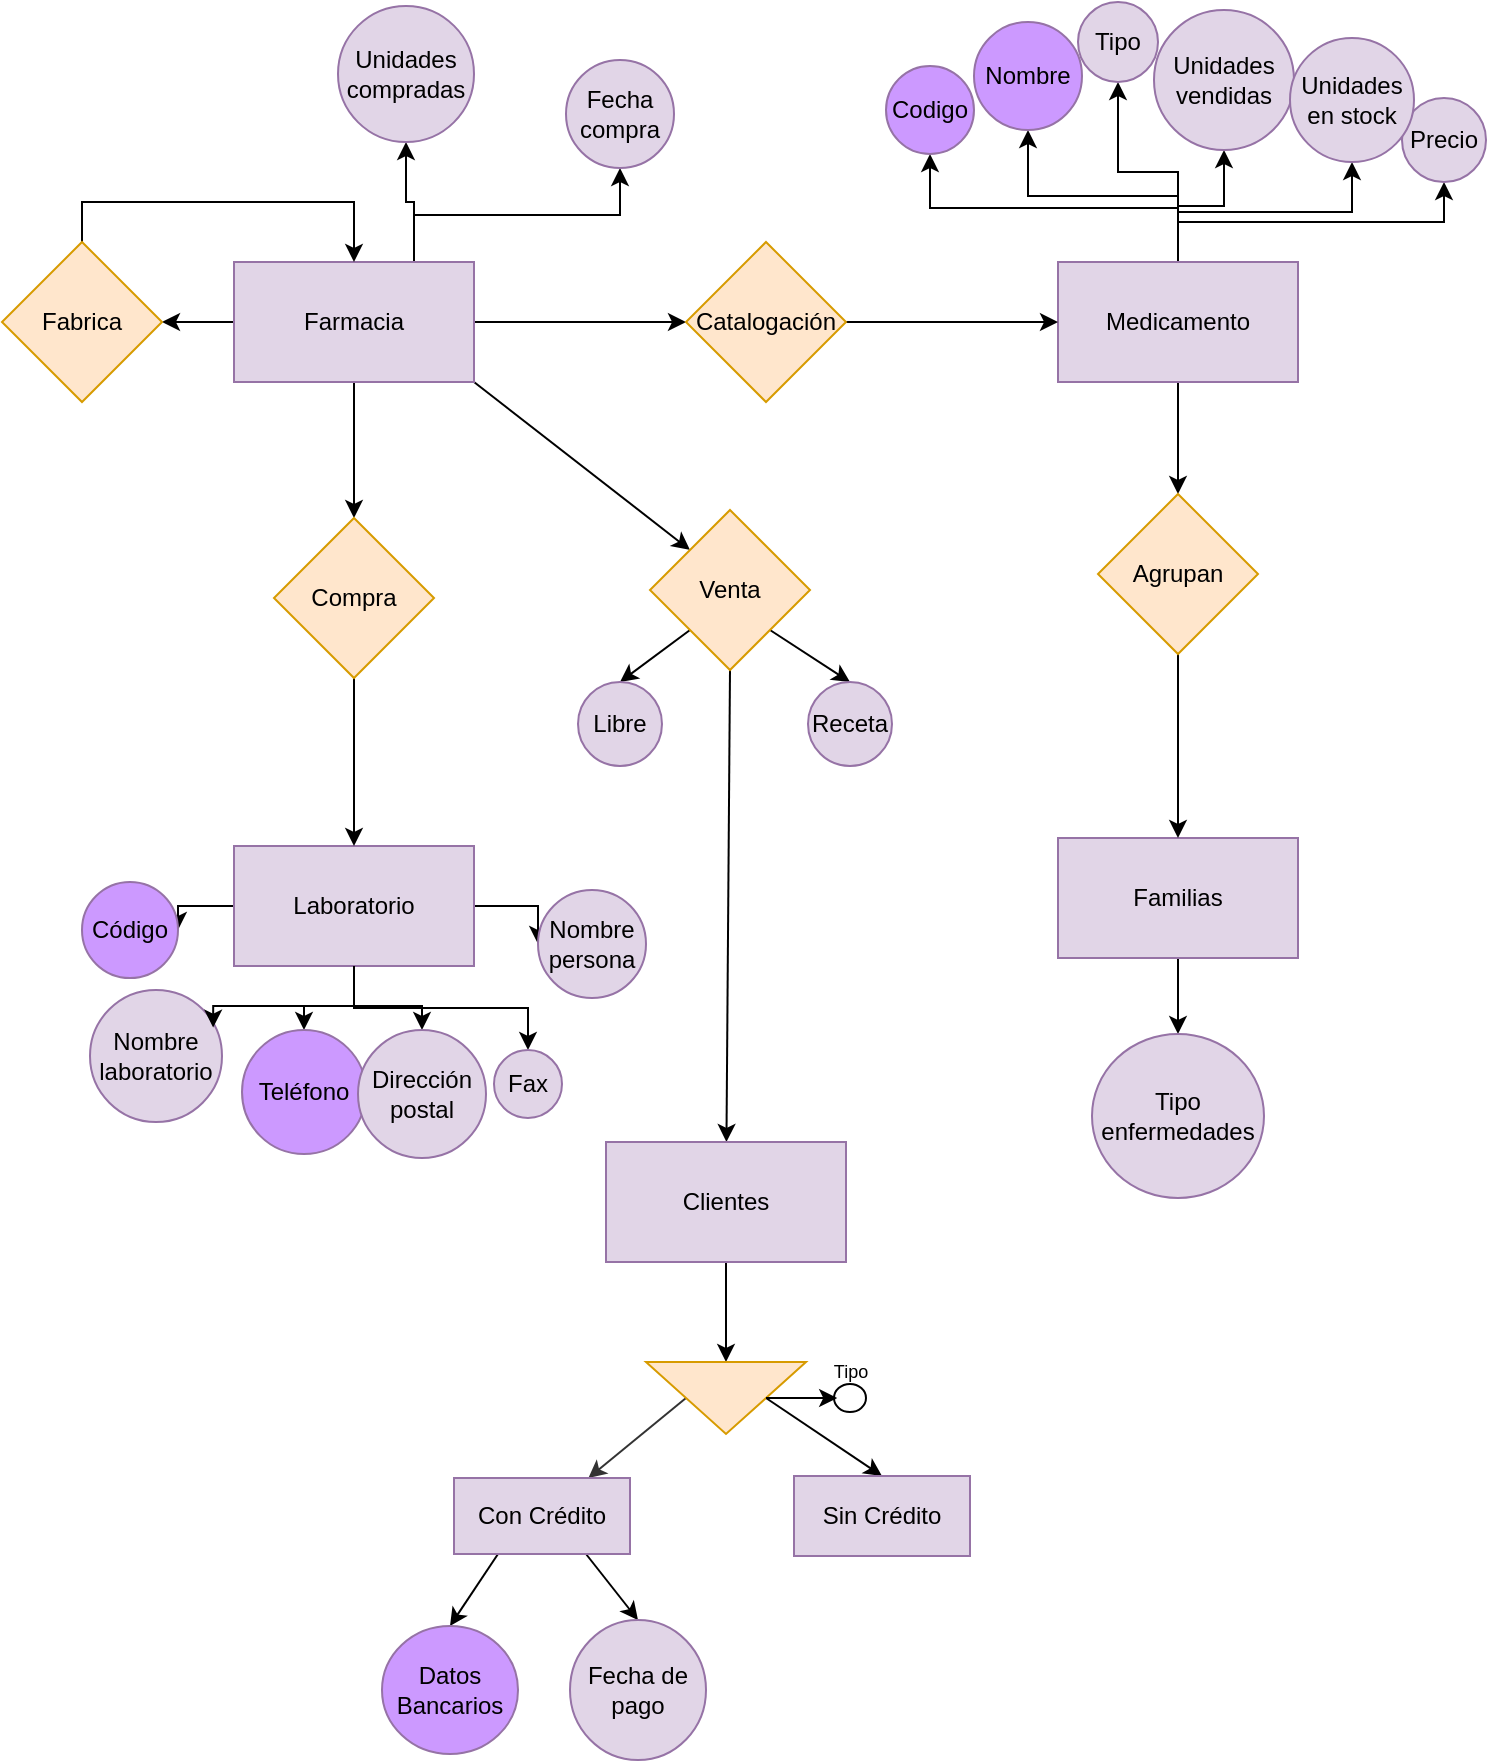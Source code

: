 <mxfile version="24.7.16">
  <diagram name="Página-1" id="hx0Lb48pPv-eXBzAogW2">
    <mxGraphModel dx="1050" dy="522" grid="1" gridSize="2" guides="1" tooltips="1" connect="1" arrows="1" fold="1" page="1" pageScale="1" pageWidth="827" pageHeight="1169" background="#FFFFFF" math="0" shadow="0">
      <root>
        <mxCell id="0" />
        <mxCell id="1" parent="0" />
        <mxCell id="YiMbzAxg7YAM7RZ9z_1D-37" style="edgeStyle=orthogonalEdgeStyle;rounded=0;orthogonalLoop=1;jettySize=auto;html=1;entryX=0.5;entryY=0;entryDx=0;entryDy=0;" parent="1" source="YiMbzAxg7YAM7RZ9z_1D-4" target="YiMbzAxg7YAM7RZ9z_1D-8" edge="1">
          <mxGeometry relative="1" as="geometry" />
        </mxCell>
        <mxCell id="YiMbzAxg7YAM7RZ9z_1D-39" style="edgeStyle=orthogonalEdgeStyle;rounded=0;orthogonalLoop=1;jettySize=auto;html=1;exitX=1;exitY=0.5;exitDx=0;exitDy=0;entryX=0;entryY=0.5;entryDx=0;entryDy=0;" parent="1" source="YiMbzAxg7YAM7RZ9z_1D-4" target="YiMbzAxg7YAM7RZ9z_1D-7" edge="1">
          <mxGeometry relative="1" as="geometry" />
        </mxCell>
        <mxCell id="YiMbzAxg7YAM7RZ9z_1D-45" style="edgeStyle=orthogonalEdgeStyle;rounded=0;orthogonalLoop=1;jettySize=auto;html=1;entryX=1;entryY=0.5;entryDx=0;entryDy=0;" parent="1" source="YiMbzAxg7YAM7RZ9z_1D-4" target="YiMbzAxg7YAM7RZ9z_1D-44" edge="1">
          <mxGeometry relative="1" as="geometry" />
        </mxCell>
        <mxCell id="YiMbzAxg7YAM7RZ9z_1D-56" style="rounded=0;orthogonalLoop=1;jettySize=auto;html=1;exitX=1;exitY=1;exitDx=0;exitDy=0;entryX=0;entryY=0;entryDx=0;entryDy=0;" parent="1" source="YiMbzAxg7YAM7RZ9z_1D-4" target="YiMbzAxg7YAM7RZ9z_1D-48" edge="1">
          <mxGeometry relative="1" as="geometry" />
        </mxCell>
        <mxCell id="Uu-xK0j_UjPm8SuS8akB-19" style="edgeStyle=orthogonalEdgeStyle;rounded=0;orthogonalLoop=1;jettySize=auto;html=1;exitX=0.75;exitY=0;exitDx=0;exitDy=0;" edge="1" parent="1" source="YiMbzAxg7YAM7RZ9z_1D-4" target="YiMbzAxg7YAM7RZ9z_1D-32">
          <mxGeometry relative="1" as="geometry" />
        </mxCell>
        <mxCell id="Uu-xK0j_UjPm8SuS8akB-20" style="edgeStyle=orthogonalEdgeStyle;rounded=0;orthogonalLoop=1;jettySize=auto;html=1;exitX=0.75;exitY=0;exitDx=0;exitDy=0;entryX=0.5;entryY=1;entryDx=0;entryDy=0;" edge="1" parent="1" source="YiMbzAxg7YAM7RZ9z_1D-4" target="YiMbzAxg7YAM7RZ9z_1D-31">
          <mxGeometry relative="1" as="geometry" />
        </mxCell>
        <mxCell id="YiMbzAxg7YAM7RZ9z_1D-4" value="Farmacia" style="rounded=0;whiteSpace=wrap;html=1;fillColor=#e1d5e7;strokeColor=#9673a6;" parent="1" vertex="1">
          <mxGeometry x="134" y="132" width="120" height="60" as="geometry" />
        </mxCell>
        <mxCell id="YiMbzAxg7YAM7RZ9z_1D-41" style="edgeStyle=orthogonalEdgeStyle;rounded=0;orthogonalLoop=1;jettySize=auto;html=1;exitX=0.5;exitY=1;exitDx=0;exitDy=0;" parent="1" source="YiMbzAxg7YAM7RZ9z_1D-5" target="YiMbzAxg7YAM7RZ9z_1D-30" edge="1">
          <mxGeometry relative="1" as="geometry" />
        </mxCell>
        <mxCell id="Uu-xK0j_UjPm8SuS8akB-1" style="edgeStyle=orthogonalEdgeStyle;rounded=0;orthogonalLoop=1;jettySize=auto;html=1;exitX=0.5;exitY=0;exitDx=0;exitDy=0;entryX=0.5;entryY=1;entryDx=0;entryDy=0;" edge="1" parent="1" source="YiMbzAxg7YAM7RZ9z_1D-5" target="YiMbzAxg7YAM7RZ9z_1D-9">
          <mxGeometry relative="1" as="geometry" />
        </mxCell>
        <mxCell id="Uu-xK0j_UjPm8SuS8akB-14" style="edgeStyle=orthogonalEdgeStyle;rounded=0;orthogonalLoop=1;jettySize=auto;html=1;exitX=0.5;exitY=0;exitDx=0;exitDy=0;entryX=0.5;entryY=1;entryDx=0;entryDy=0;" edge="1" parent="1" source="YiMbzAxg7YAM7RZ9z_1D-5" target="YiMbzAxg7YAM7RZ9z_1D-16">
          <mxGeometry relative="1" as="geometry" />
        </mxCell>
        <mxCell id="Uu-xK0j_UjPm8SuS8akB-15" style="edgeStyle=orthogonalEdgeStyle;rounded=0;orthogonalLoop=1;jettySize=auto;html=1;exitX=0.5;exitY=0;exitDx=0;exitDy=0;" edge="1" parent="1" source="YiMbzAxg7YAM7RZ9z_1D-5" target="YiMbzAxg7YAM7RZ9z_1D-17">
          <mxGeometry relative="1" as="geometry" />
        </mxCell>
        <mxCell id="Uu-xK0j_UjPm8SuS8akB-16" style="edgeStyle=orthogonalEdgeStyle;rounded=0;orthogonalLoop=1;jettySize=auto;html=1;exitX=0.5;exitY=0;exitDx=0;exitDy=0;entryX=0.5;entryY=1;entryDx=0;entryDy=0;" edge="1" parent="1" source="YiMbzAxg7YAM7RZ9z_1D-5" target="YiMbzAxg7YAM7RZ9z_1D-19">
          <mxGeometry relative="1" as="geometry" />
        </mxCell>
        <mxCell id="Uu-xK0j_UjPm8SuS8akB-17" style="edgeStyle=orthogonalEdgeStyle;rounded=0;orthogonalLoop=1;jettySize=auto;html=1;exitX=0.5;exitY=0;exitDx=0;exitDy=0;entryX=0.5;entryY=1;entryDx=0;entryDy=0;" edge="1" parent="1" source="YiMbzAxg7YAM7RZ9z_1D-5" target="YiMbzAxg7YAM7RZ9z_1D-20">
          <mxGeometry relative="1" as="geometry" />
        </mxCell>
        <mxCell id="Uu-xK0j_UjPm8SuS8akB-18" style="edgeStyle=orthogonalEdgeStyle;rounded=0;orthogonalLoop=1;jettySize=auto;html=1;exitX=0.5;exitY=0;exitDx=0;exitDy=0;entryX=0.5;entryY=1;entryDx=0;entryDy=0;" edge="1" parent="1" source="YiMbzAxg7YAM7RZ9z_1D-5" target="YiMbzAxg7YAM7RZ9z_1D-18">
          <mxGeometry relative="1" as="geometry" />
        </mxCell>
        <mxCell id="YiMbzAxg7YAM7RZ9z_1D-5" value="Medicamento" style="rounded=0;whiteSpace=wrap;html=1;fillColor=#e1d5e7;strokeColor=#9673a6;" parent="1" vertex="1">
          <mxGeometry x="546" y="132" width="120" height="60" as="geometry" />
        </mxCell>
        <mxCell id="Uu-xK0j_UjPm8SuS8akB-21" style="edgeStyle=orthogonalEdgeStyle;rounded=0;orthogonalLoop=1;jettySize=auto;html=1;exitX=0;exitY=0.5;exitDx=0;exitDy=0;entryX=1;entryY=0.5;entryDx=0;entryDy=0;" edge="1" parent="1" source="YiMbzAxg7YAM7RZ9z_1D-6" target="YiMbzAxg7YAM7RZ9z_1D-22">
          <mxGeometry relative="1" as="geometry" />
        </mxCell>
        <mxCell id="Uu-xK0j_UjPm8SuS8akB-23" style="edgeStyle=orthogonalEdgeStyle;rounded=0;orthogonalLoop=1;jettySize=auto;html=1;exitX=0.5;exitY=1;exitDx=0;exitDy=0;entryX=0.5;entryY=0;entryDx=0;entryDy=0;" edge="1" parent="1" source="YiMbzAxg7YAM7RZ9z_1D-6" target="YiMbzAxg7YAM7RZ9z_1D-24">
          <mxGeometry relative="1" as="geometry" />
        </mxCell>
        <mxCell id="Uu-xK0j_UjPm8SuS8akB-24" style="edgeStyle=orthogonalEdgeStyle;rounded=0;orthogonalLoop=1;jettySize=auto;html=1;exitX=0.5;exitY=1;exitDx=0;exitDy=0;entryX=0.5;entryY=0;entryDx=0;entryDy=0;" edge="1" parent="1" source="YiMbzAxg7YAM7RZ9z_1D-6" target="YiMbzAxg7YAM7RZ9z_1D-26">
          <mxGeometry relative="1" as="geometry" />
        </mxCell>
        <mxCell id="Uu-xK0j_UjPm8SuS8akB-25" style="edgeStyle=orthogonalEdgeStyle;rounded=0;orthogonalLoop=1;jettySize=auto;html=1;exitX=0.5;exitY=1;exitDx=0;exitDy=0;" edge="1" parent="1" source="YiMbzAxg7YAM7RZ9z_1D-6" target="YiMbzAxg7YAM7RZ9z_1D-27">
          <mxGeometry relative="1" as="geometry" />
        </mxCell>
        <mxCell id="Uu-xK0j_UjPm8SuS8akB-26" style="edgeStyle=orthogonalEdgeStyle;rounded=0;orthogonalLoop=1;jettySize=auto;html=1;exitX=1;exitY=0.5;exitDx=0;exitDy=0;entryX=0;entryY=0.5;entryDx=0;entryDy=0;" edge="1" parent="1" source="YiMbzAxg7YAM7RZ9z_1D-6" target="YiMbzAxg7YAM7RZ9z_1D-28">
          <mxGeometry relative="1" as="geometry" />
        </mxCell>
        <mxCell id="YiMbzAxg7YAM7RZ9z_1D-6" value="Laboratorio" style="rounded=0;whiteSpace=wrap;html=1;fillColor=#e1d5e7;strokeColor=#9673a6;" parent="1" vertex="1">
          <mxGeometry x="134" y="424" width="120" height="60" as="geometry" />
        </mxCell>
        <mxCell id="YiMbzAxg7YAM7RZ9z_1D-40" style="edgeStyle=orthogonalEdgeStyle;rounded=0;orthogonalLoop=1;jettySize=auto;html=1;exitX=1;exitY=0.5;exitDx=0;exitDy=0;" parent="1" source="YiMbzAxg7YAM7RZ9z_1D-7" target="YiMbzAxg7YAM7RZ9z_1D-5" edge="1">
          <mxGeometry relative="1" as="geometry" />
        </mxCell>
        <mxCell id="YiMbzAxg7YAM7RZ9z_1D-7" value="Catalogación" style="rhombus;whiteSpace=wrap;html=1;fillColor=#ffe6cc;strokeColor=#d79b00;" parent="1" vertex="1">
          <mxGeometry x="360" y="122" width="80" height="80" as="geometry" />
        </mxCell>
        <mxCell id="YiMbzAxg7YAM7RZ9z_1D-38" style="edgeStyle=orthogonalEdgeStyle;rounded=0;orthogonalLoop=1;jettySize=auto;html=1;exitX=0.5;exitY=1;exitDx=0;exitDy=0;entryX=0.5;entryY=0;entryDx=0;entryDy=0;" parent="1" source="YiMbzAxg7YAM7RZ9z_1D-8" target="YiMbzAxg7YAM7RZ9z_1D-6" edge="1">
          <mxGeometry relative="1" as="geometry" />
        </mxCell>
        <mxCell id="YiMbzAxg7YAM7RZ9z_1D-8" value="Compra" style="rhombus;whiteSpace=wrap;html=1;fillColor=#ffe6cc;strokeColor=#d79b00;" parent="1" vertex="1">
          <mxGeometry x="154" y="260" width="80" height="80" as="geometry" />
        </mxCell>
        <mxCell id="YiMbzAxg7YAM7RZ9z_1D-9" value="Codigo" style="ellipse;whiteSpace=wrap;html=1;aspect=fixed;fillColor=#CC99FF;strokeColor=#9673a6;" parent="1" vertex="1">
          <mxGeometry x="460" y="34" width="44" height="44" as="geometry" />
        </mxCell>
        <mxCell id="YiMbzAxg7YAM7RZ9z_1D-16" value="Nombre" style="ellipse;whiteSpace=wrap;html=1;aspect=fixed;fillColor=#cc99ff;strokeColor=#9673a6;" parent="1" vertex="1">
          <mxGeometry x="504" y="12" width="54" height="54" as="geometry" />
        </mxCell>
        <mxCell id="YiMbzAxg7YAM7RZ9z_1D-17" value="&lt;div&gt;Tipo&lt;/div&gt;" style="ellipse;whiteSpace=wrap;html=1;aspect=fixed;fillColor=#e1d5e7;strokeColor=#9673a6;" parent="1" vertex="1">
          <mxGeometry x="556" y="2" width="40" height="40" as="geometry" />
        </mxCell>
        <mxCell id="YiMbzAxg7YAM7RZ9z_1D-18" value="Precio" style="ellipse;whiteSpace=wrap;html=1;aspect=fixed;fillColor=#e1d5e7;strokeColor=#9673a6;" parent="1" vertex="1">
          <mxGeometry x="718" y="50" width="42" height="42" as="geometry" />
        </mxCell>
        <mxCell id="YiMbzAxg7YAM7RZ9z_1D-19" value="&lt;div&gt;Unidades vendidas&lt;br&gt;&lt;/div&gt;" style="ellipse;whiteSpace=wrap;html=1;aspect=fixed;fillColor=#e1d5e7;strokeColor=#9673a6;" parent="1" vertex="1">
          <mxGeometry x="594" y="6" width="70" height="70" as="geometry" />
        </mxCell>
        <mxCell id="YiMbzAxg7YAM7RZ9z_1D-20" value="Unidades en stock" style="ellipse;whiteSpace=wrap;html=1;aspect=fixed;fillColor=#e1d5e7;strokeColor=#9673a6;" parent="1" vertex="1">
          <mxGeometry x="662" y="20" width="62" height="62" as="geometry" />
        </mxCell>
        <mxCell id="YiMbzAxg7YAM7RZ9z_1D-22" value="Código" style="ellipse;whiteSpace=wrap;html=1;aspect=fixed;fillColor=#cc99ff;strokeColor=#9673a6;" parent="1" vertex="1">
          <mxGeometry x="58" y="442" width="48" height="48" as="geometry" />
        </mxCell>
        <mxCell id="YiMbzAxg7YAM7RZ9z_1D-23" value="Nombre laboratorio" style="ellipse;whiteSpace=wrap;html=1;aspect=fixed;fillColor=#e1d5e7;strokeColor=#9673a6;" parent="1" vertex="1">
          <mxGeometry x="62" y="496" width="66" height="66" as="geometry" />
        </mxCell>
        <mxCell id="YiMbzAxg7YAM7RZ9z_1D-24" value="Teléfono" style="ellipse;whiteSpace=wrap;html=1;aspect=fixed;fillColor=#cc99ff;strokeColor=#9673a6;" parent="1" vertex="1">
          <mxGeometry x="138" y="516" width="62" height="62" as="geometry" />
        </mxCell>
        <mxCell id="YiMbzAxg7YAM7RZ9z_1D-26" value="Dirección postal" style="ellipse;whiteSpace=wrap;html=1;aspect=fixed;fillColor=#e1d5e7;strokeColor=#9673a6;" parent="1" vertex="1">
          <mxGeometry x="196" y="516" width="64" height="64" as="geometry" />
        </mxCell>
        <mxCell id="YiMbzAxg7YAM7RZ9z_1D-27" value="Fax" style="ellipse;whiteSpace=wrap;html=1;aspect=fixed;fillColor=#e1d5e7;strokeColor=#9673a6;" parent="1" vertex="1">
          <mxGeometry x="264" y="526" width="34" height="34" as="geometry" />
        </mxCell>
        <mxCell id="YiMbzAxg7YAM7RZ9z_1D-28" value="Nombre persona" style="ellipse;whiteSpace=wrap;html=1;aspect=fixed;fillColor=#e1d5e7;strokeColor=#9673a6;" parent="1" vertex="1">
          <mxGeometry x="286" y="446" width="54" height="54" as="geometry" />
        </mxCell>
        <mxCell id="Uu-xK0j_UjPm8SuS8akB-27" style="edgeStyle=orthogonalEdgeStyle;rounded=0;orthogonalLoop=1;jettySize=auto;html=1;exitX=0.5;exitY=1;exitDx=0;exitDy=0;" edge="1" parent="1" source="YiMbzAxg7YAM7RZ9z_1D-29" target="lQIjdGX5EHTLf5rlga3U-1">
          <mxGeometry relative="1" as="geometry" />
        </mxCell>
        <mxCell id="YiMbzAxg7YAM7RZ9z_1D-29" value="Familias" style="rounded=0;whiteSpace=wrap;html=1;fillColor=#e1d5e7;strokeColor=#9673a6;" parent="1" vertex="1">
          <mxGeometry x="546" y="420" width="120" height="60" as="geometry" />
        </mxCell>
        <mxCell id="YiMbzAxg7YAM7RZ9z_1D-42" style="edgeStyle=orthogonalEdgeStyle;rounded=0;orthogonalLoop=1;jettySize=auto;html=1;exitX=0.5;exitY=1;exitDx=0;exitDy=0;entryX=0.5;entryY=0;entryDx=0;entryDy=0;" parent="1" source="YiMbzAxg7YAM7RZ9z_1D-30" target="YiMbzAxg7YAM7RZ9z_1D-29" edge="1">
          <mxGeometry relative="1" as="geometry" />
        </mxCell>
        <mxCell id="YiMbzAxg7YAM7RZ9z_1D-30" value="Agrupan" style="rhombus;whiteSpace=wrap;html=1;fillColor=#ffe6cc;strokeColor=#d79b00;" parent="1" vertex="1">
          <mxGeometry x="566" y="248" width="80" height="80" as="geometry" />
        </mxCell>
        <mxCell id="YiMbzAxg7YAM7RZ9z_1D-31" value="Unidades compradas" style="ellipse;whiteSpace=wrap;html=1;aspect=fixed;fillColor=#e1d5e7;strokeColor=#9673a6;" parent="1" vertex="1">
          <mxGeometry x="186" y="4" width="68" height="68" as="geometry" />
        </mxCell>
        <mxCell id="YiMbzAxg7YAM7RZ9z_1D-32" value="Fecha compra" style="ellipse;whiteSpace=wrap;html=1;aspect=fixed;fillColor=#e1d5e7;strokeColor=#9673a6;" parent="1" vertex="1">
          <mxGeometry x="300" y="31" width="54" height="54" as="geometry" />
        </mxCell>
        <mxCell id="YiMbzAxg7YAM7RZ9z_1D-46" style="edgeStyle=orthogonalEdgeStyle;rounded=0;orthogonalLoop=1;jettySize=auto;html=1;exitX=0.5;exitY=0;exitDx=0;exitDy=0;entryX=0.5;entryY=0;entryDx=0;entryDy=0;" parent="1" source="YiMbzAxg7YAM7RZ9z_1D-44" target="YiMbzAxg7YAM7RZ9z_1D-4" edge="1">
          <mxGeometry relative="1" as="geometry" />
        </mxCell>
        <mxCell id="YiMbzAxg7YAM7RZ9z_1D-44" value="Fabrica" style="rhombus;whiteSpace=wrap;fillColor=#ffe6cc;strokeColor=#d79b00;html=1;" parent="1" vertex="1">
          <mxGeometry x="18" y="122" width="80" height="80" as="geometry" />
        </mxCell>
        <mxCell id="YiMbzAxg7YAM7RZ9z_1D-51" style="rounded=0;orthogonalLoop=1;jettySize=auto;html=1;exitX=0;exitY=1;exitDx=0;exitDy=0;entryX=0.5;entryY=0;entryDx=0;entryDy=0;" parent="1" source="YiMbzAxg7YAM7RZ9z_1D-48" target="YiMbzAxg7YAM7RZ9z_1D-49" edge="1">
          <mxGeometry relative="1" as="geometry" />
        </mxCell>
        <mxCell id="YiMbzAxg7YAM7RZ9z_1D-52" style="rounded=0;orthogonalLoop=1;jettySize=auto;html=1;exitX=1;exitY=1;exitDx=0;exitDy=0;entryX=0.5;entryY=0;entryDx=0;entryDy=0;" parent="1" source="YiMbzAxg7YAM7RZ9z_1D-48" target="YiMbzAxg7YAM7RZ9z_1D-50" edge="1">
          <mxGeometry relative="1" as="geometry">
            <mxPoint x="872" y="220" as="targetPoint" />
          </mxGeometry>
        </mxCell>
        <mxCell id="YiMbzAxg7YAM7RZ9z_1D-55" style="rounded=0;orthogonalLoop=1;jettySize=auto;html=1;exitX=0.5;exitY=1;exitDx=0;exitDy=0;" parent="1" source="YiMbzAxg7YAM7RZ9z_1D-48" target="YiMbzAxg7YAM7RZ9z_1D-53" edge="1">
          <mxGeometry relative="1" as="geometry" />
        </mxCell>
        <mxCell id="YiMbzAxg7YAM7RZ9z_1D-48" value="Venta" style="rhombus;whiteSpace=wrap;html=1;fillColor=#ffe6cc;strokeColor=#d79b00;" parent="1" vertex="1">
          <mxGeometry x="342" y="256" width="80" height="80" as="geometry" />
        </mxCell>
        <mxCell id="YiMbzAxg7YAM7RZ9z_1D-49" value="Libre" style="ellipse;whiteSpace=wrap;html=1;aspect=fixed;fillColor=#e1d5e7;strokeColor=#9673a6;" parent="1" vertex="1">
          <mxGeometry x="306" y="342" width="42" height="42" as="geometry" />
        </mxCell>
        <mxCell id="YiMbzAxg7YAM7RZ9z_1D-50" value="Receta" style="ellipse;whiteSpace=wrap;html=1;aspect=fixed;fillColor=#e1d5e7;strokeColor=#9673a6;" parent="1" vertex="1">
          <mxGeometry x="421" y="342" width="42" height="42" as="geometry" />
        </mxCell>
        <mxCell id="YiMbzAxg7YAM7RZ9z_1D-59" style="edgeStyle=orthogonalEdgeStyle;rounded=0;orthogonalLoop=1;jettySize=auto;html=1;entryX=0;entryY=0.5;entryDx=0;entryDy=0;" parent="1" source="YiMbzAxg7YAM7RZ9z_1D-53" target="YiMbzAxg7YAM7RZ9z_1D-58" edge="1">
          <mxGeometry relative="1" as="geometry" />
        </mxCell>
        <mxCell id="YiMbzAxg7YAM7RZ9z_1D-53" value="Clientes" style="rounded=0;whiteSpace=wrap;html=1;fillColor=#e1d5e7;strokeColor=#9673a6;" parent="1" vertex="1">
          <mxGeometry x="320" y="572" width="120" height="60" as="geometry" />
        </mxCell>
        <mxCell id="YiMbzAxg7YAM7RZ9z_1D-61" value="" style="rounded=0;orthogonalLoop=1;jettySize=auto;html=1;fillColor=#e1d5e7;strokeColor=#333333;exitX=0.5;exitY=1;exitDx=0;exitDy=0;" parent="1" source="YiMbzAxg7YAM7RZ9z_1D-58" target="YiMbzAxg7YAM7RZ9z_1D-60" edge="1">
          <mxGeometry relative="1" as="geometry" />
        </mxCell>
        <mxCell id="YiMbzAxg7YAM7RZ9z_1D-63" style="rounded=0;orthogonalLoop=1;jettySize=auto;html=1;exitX=0.5;exitY=0;exitDx=0;exitDy=0;entryX=0.5;entryY=0;entryDx=0;entryDy=0;" parent="1" source="YiMbzAxg7YAM7RZ9z_1D-58" target="YiMbzAxg7YAM7RZ9z_1D-62" edge="1">
          <mxGeometry relative="1" as="geometry" />
        </mxCell>
        <mxCell id="YiMbzAxg7YAM7RZ9z_1D-58" value="" style="triangle;whiteSpace=wrap;html=1;rotation=90;fillColor=#ffe6cc;strokeColor=#d79b00;" parent="1" vertex="1">
          <mxGeometry x="362" y="660" width="36" height="80" as="geometry" />
        </mxCell>
        <mxCell id="YiMbzAxg7YAM7RZ9z_1D-71" style="rounded=0;orthogonalLoop=1;jettySize=auto;html=1;exitX=0.25;exitY=1;exitDx=0;exitDy=0;entryX=0.5;entryY=0;entryDx=0;entryDy=0;" parent="1" source="YiMbzAxg7YAM7RZ9z_1D-60" target="YiMbzAxg7YAM7RZ9z_1D-69" edge="1">
          <mxGeometry relative="1" as="geometry" />
        </mxCell>
        <mxCell id="YiMbzAxg7YAM7RZ9z_1D-72" style="rounded=0;orthogonalLoop=1;jettySize=auto;html=1;exitX=0.75;exitY=1;exitDx=0;exitDy=0;entryX=0.5;entryY=0;entryDx=0;entryDy=0;" parent="1" source="YiMbzAxg7YAM7RZ9z_1D-60" target="YiMbzAxg7YAM7RZ9z_1D-70" edge="1">
          <mxGeometry relative="1" as="geometry" />
        </mxCell>
        <mxCell id="YiMbzAxg7YAM7RZ9z_1D-60" value="Con Crédito" style="whiteSpace=wrap;html=1;fillColor=#e1d5e7;strokeColor=#9673a6;" parent="1" vertex="1">
          <mxGeometry x="244" y="740" width="88" height="38" as="geometry" />
        </mxCell>
        <mxCell id="YiMbzAxg7YAM7RZ9z_1D-62" value="Sin Crédito" style="whiteSpace=wrap;html=1;fillColor=#e1d5e7;strokeColor=#9673a6;" parent="1" vertex="1">
          <mxGeometry x="414" y="739" width="88" height="40" as="geometry" />
        </mxCell>
        <mxCell id="YiMbzAxg7YAM7RZ9z_1D-65" value="" style="ellipse;whiteSpace=wrap;html=1;" parent="1" vertex="1">
          <mxGeometry x="434" y="693" width="16" height="14" as="geometry" />
        </mxCell>
        <mxCell id="YiMbzAxg7YAM7RZ9z_1D-67" style="edgeStyle=orthogonalEdgeStyle;rounded=0;orthogonalLoop=1;jettySize=auto;html=1;exitX=0.5;exitY=0;exitDx=0;exitDy=0;entryX=0.103;entryY=0.539;entryDx=0;entryDy=0;entryPerimeter=0;" parent="1" source="YiMbzAxg7YAM7RZ9z_1D-58" target="YiMbzAxg7YAM7RZ9z_1D-65" edge="1">
          <mxGeometry relative="1" as="geometry" />
        </mxCell>
        <mxCell id="YiMbzAxg7YAM7RZ9z_1D-68" value="&lt;font style=&quot;font-size: 9px;&quot;&gt;Tipo&lt;/font&gt;" style="text;html=1;align=center;verticalAlign=middle;resizable=0;points=[];autosize=1;strokeColor=none;fillColor=none;" parent="1" vertex="1">
          <mxGeometry x="424" y="672" width="36" height="28" as="geometry" />
        </mxCell>
        <mxCell id="YiMbzAxg7YAM7RZ9z_1D-69" value="Datos Bancarios" style="ellipse;whiteSpace=wrap;html=1;fillColor=#cc99ff;strokeColor=#9673a6;" parent="1" vertex="1">
          <mxGeometry x="208" y="814" width="68" height="64" as="geometry" />
        </mxCell>
        <mxCell id="YiMbzAxg7YAM7RZ9z_1D-70" value="Fecha de pago" style="ellipse;whiteSpace=wrap;html=1;fillColor=#e1d5e7;strokeColor=#9673a6;" parent="1" vertex="1">
          <mxGeometry x="302" y="811" width="68" height="70" as="geometry" />
        </mxCell>
        <mxCell id="lQIjdGX5EHTLf5rlga3U-1" value="Tipo enfermedades" style="ellipse;whiteSpace=wrap;html=1;fillColor=#e1d5e7;strokeColor=#9673a6;" parent="1" vertex="1">
          <mxGeometry x="563" y="518" width="86" height="82" as="geometry" />
        </mxCell>
        <mxCell id="Uu-xK0j_UjPm8SuS8akB-22" style="edgeStyle=orthogonalEdgeStyle;rounded=0;orthogonalLoop=1;jettySize=auto;html=1;exitX=0.5;exitY=1;exitDx=0;exitDy=0;entryX=0.933;entryY=0.285;entryDx=0;entryDy=0;entryPerimeter=0;" edge="1" parent="1" source="YiMbzAxg7YAM7RZ9z_1D-6" target="YiMbzAxg7YAM7RZ9z_1D-23">
          <mxGeometry relative="1" as="geometry" />
        </mxCell>
      </root>
    </mxGraphModel>
  </diagram>
</mxfile>
